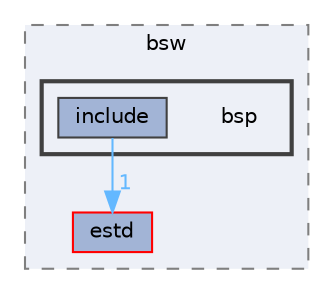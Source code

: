 digraph "bsp"
{
 // LATEX_PDF_SIZE
  bgcolor="transparent";
  edge [fontname=Helvetica,fontsize=10,labelfontname=Helvetica,labelfontsize=10];
  node [fontname=Helvetica,fontsize=10,shape=box,height=0.2,width=0.4];
  compound=true
  subgraph clusterdir_6d5c880d47bd8ed5a2539072056c02e0 {
    graph [ bgcolor="#edf0f7", pencolor="grey50", label="bsw", fontname=Helvetica,fontsize=10 style="filled,dashed", URL="dir_6d5c880d47bd8ed5a2539072056c02e0.html",tooltip=""]
  dir_705ed472854f071e46e92f9933f4d565 [label="estd", fillcolor="#a2b4d6", color="red", style="filled", URL="dir_705ed472854f071e46e92f9933f4d565.html",tooltip=""];
  subgraph clusterdir_0f9d2bc5b7efa2b70e42cc033534e27b {
    graph [ bgcolor="#edf0f7", pencolor="grey25", label="", fontname=Helvetica,fontsize=10 style="filled,bold", URL="dir_0f9d2bc5b7efa2b70e42cc033534e27b.html",tooltip=""]
    dir_0f9d2bc5b7efa2b70e42cc033534e27b [shape=plaintext, label="bsp"];
  dir_637a29d3d3a84097f898d0d2b5cdf816 [label="include", fillcolor="#a2b4d6", color="grey25", style="filled", URL="dir_637a29d3d3a84097f898d0d2b5cdf816.html",tooltip=""];
  }
  }
  dir_637a29d3d3a84097f898d0d2b5cdf816->dir_705ed472854f071e46e92f9933f4d565 [headlabel="1", labeldistance=1.5 headhref="dir_000103_000075.html" href="dir_000103_000075.html" color="steelblue1" fontcolor="steelblue1"];
}
